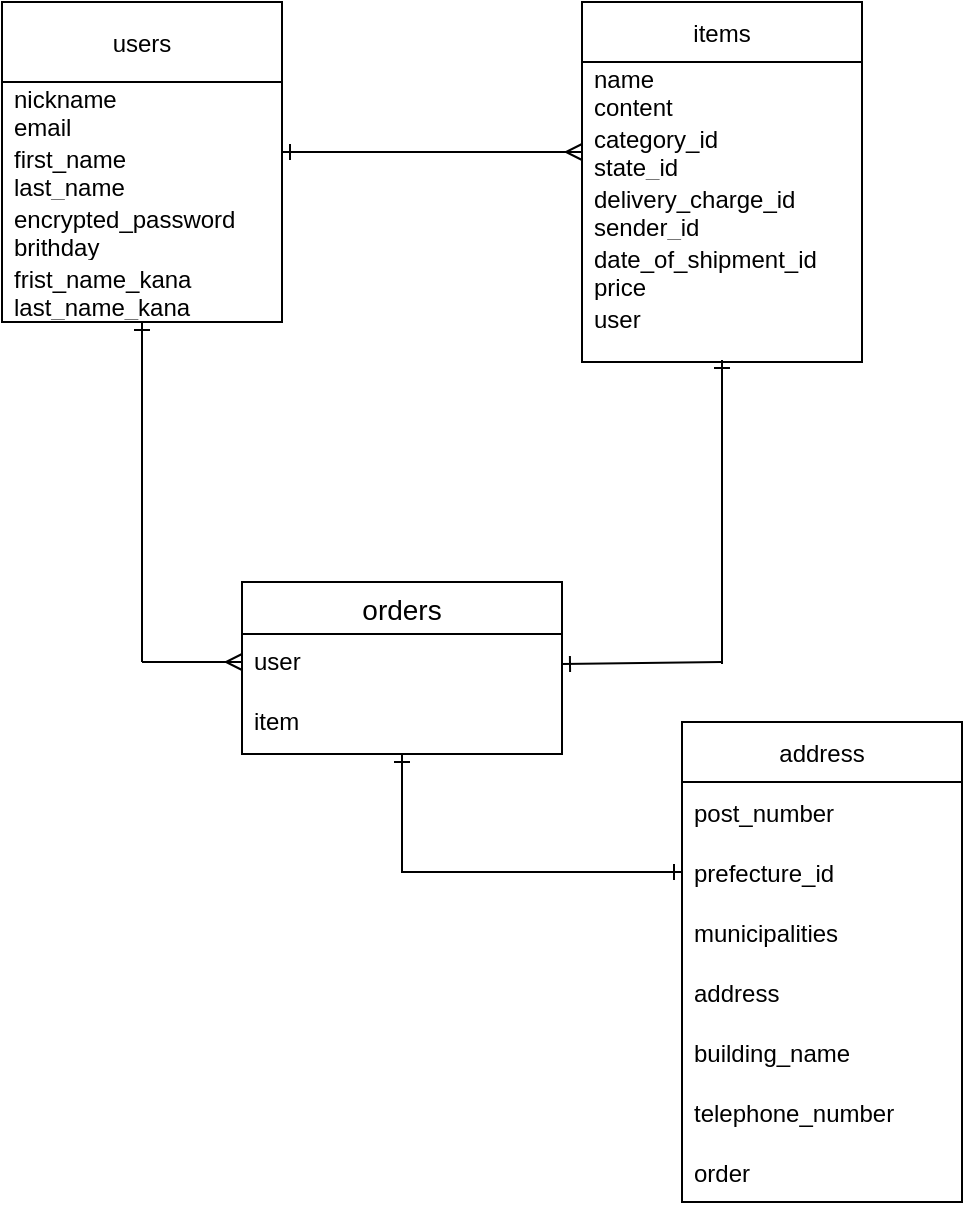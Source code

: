 <mxfile>
    <diagram id="QaY8-sSyxQ-kVh18Jyhl" name="ページ1">
        <mxGraphModel dx="605" dy="725" grid="1" gridSize="10" guides="1" tooltips="1" connect="1" arrows="1" fold="1" page="1" pageScale="1" pageWidth="827" pageHeight="1169" math="0" shadow="0">
            <root>
                <mxCell id="0"/>
                <mxCell id="1" parent="0"/>
                <mxCell id="45" style="edgeStyle=none;html=1;entryX=0;entryY=0.5;entryDx=0;entryDy=0;startArrow=ERone;startFill=0;endArrow=ERmany;endFill=0;" parent="1" target="23" edge="1">
                    <mxGeometry relative="1" as="geometry">
                        <mxPoint x="220" y="285" as="sourcePoint"/>
                        <mxPoint x="371" y="228" as="targetPoint"/>
                    </mxGeometry>
                </mxCell>
                <mxCell id="2" value="users" style="swimlane;fontStyle=0;childLayout=stackLayout;horizontal=1;startSize=40;horizontalStack=0;resizeParent=1;resizeParentMax=0;resizeLast=0;collapsible=1;marginBottom=0;" parent="1" vertex="1">
                    <mxGeometry x="80" y="210" width="140" height="160" as="geometry">
                        <mxRectangle x="80" y="210" width="60" height="30" as="alternateBounds"/>
                    </mxGeometry>
                </mxCell>
                <mxCell id="3" value="nickname&#10;email" style="text;strokeColor=none;fillColor=none;align=left;verticalAlign=middle;spacingLeft=4;spacingRight=4;overflow=hidden;points=[[0,0.5],[1,0.5]];portConstraint=eastwest;rotatable=0;" parent="2" vertex="1">
                    <mxGeometry y="40" width="140" height="30" as="geometry"/>
                </mxCell>
                <mxCell id="5" value="first_name&#10;last_name" style="text;strokeColor=none;fillColor=none;align=left;verticalAlign=middle;spacingLeft=4;spacingRight=4;overflow=hidden;points=[[0,0.5],[1,0.5]];portConstraint=eastwest;rotatable=0;" parent="2" vertex="1">
                    <mxGeometry y="70" width="140" height="30" as="geometry"/>
                </mxCell>
                <mxCell id="4" value="encrypted_password&#10;brithday" style="text;strokeColor=none;fillColor=none;align=left;verticalAlign=middle;spacingLeft=4;spacingRight=4;overflow=hidden;points=[[0,0.5],[1,0.5]];portConstraint=eastwest;rotatable=0;" parent="2" vertex="1">
                    <mxGeometry y="100" width="140" height="30" as="geometry"/>
                </mxCell>
                <mxCell id="18" value="frist_name_kana&#10;last_name_kana&#10;" style="text;strokeColor=none;fillColor=none;align=left;verticalAlign=middle;spacingLeft=4;spacingRight=4;overflow=hidden;points=[[0,0.5],[1,0.5]];portConstraint=eastwest;rotatable=0;" parent="2" vertex="1">
                    <mxGeometry y="130" width="140" height="30" as="geometry"/>
                </mxCell>
                <mxCell id="49" value="" style="endArrow=none;html=1;shape=link;startArrow=none;" parent="2" source="18" edge="1">
                    <mxGeometry width="50" height="50" relative="1" as="geometry">
                        <mxPoint x="70" y="330" as="sourcePoint"/>
                        <mxPoint x="70" y="160" as="targetPoint"/>
                    </mxGeometry>
                </mxCell>
                <mxCell id="20" value="items" style="swimlane;fontStyle=0;childLayout=stackLayout;horizontal=1;startSize=30;horizontalStack=0;resizeParent=1;resizeParentMax=0;resizeLast=0;collapsible=1;marginBottom=0;" parent="1" vertex="1">
                    <mxGeometry x="370" y="210" width="140" height="180" as="geometry"/>
                </mxCell>
                <mxCell id="21" value="name&#10;content" style="text;strokeColor=none;fillColor=none;align=left;verticalAlign=middle;spacingLeft=4;spacingRight=4;overflow=hidden;points=[[0,0.5],[1,0.5]];portConstraint=eastwest;rotatable=0;" parent="20" vertex="1">
                    <mxGeometry y="30" width="140" height="30" as="geometry"/>
                </mxCell>
                <mxCell id="23" value="category_id&#10;state_id" style="text;strokeColor=none;fillColor=none;align=left;verticalAlign=middle;spacingLeft=4;spacingRight=4;overflow=hidden;points=[[0,0.5],[1,0.5]];portConstraint=eastwest;rotatable=0;" parent="20" vertex="1">
                    <mxGeometry y="60" width="140" height="30" as="geometry"/>
                </mxCell>
                <mxCell id="fr6I_p9ulxDxHCGiPsa4-62" value="delivery_charge_id&#10;sender_id" style="text;strokeColor=none;fillColor=none;align=left;verticalAlign=middle;spacingLeft=4;spacingRight=4;overflow=hidden;points=[[0,0.5],[1,0.5]];portConstraint=eastwest;rotatable=0;" parent="20" vertex="1">
                    <mxGeometry y="90" width="140" height="30" as="geometry"/>
                </mxCell>
                <mxCell id="51" value="date_of_shipment_id&#10;price" style="text;strokeColor=none;fillColor=none;align=left;verticalAlign=middle;spacingLeft=4;spacingRight=4;overflow=hidden;points=[[0,0.5],[1,0.5]];portConstraint=eastwest;rotatable=0;" parent="20" vertex="1">
                    <mxGeometry y="120" width="140" height="30" as="geometry"/>
                </mxCell>
                <mxCell id="52" value="user&#10;" style="text;strokeColor=none;fillColor=none;align=left;verticalAlign=middle;spacingLeft=4;spacingRight=4;overflow=hidden;points=[[0,0.5],[1,0.5]];portConstraint=eastwest;rotatable=0;" parent="20" vertex="1">
                    <mxGeometry y="150" width="140" height="30" as="geometry"/>
                </mxCell>
                <mxCell id="40" value="orders" style="swimlane;fontStyle=0;childLayout=stackLayout;horizontal=1;startSize=26;horizontalStack=0;resizeParent=1;resizeParentMax=0;resizeLast=0;collapsible=1;marginBottom=0;align=center;fontSize=14;" parent="1" vertex="1">
                    <mxGeometry x="200" y="500" width="160" height="86" as="geometry"/>
                </mxCell>
                <mxCell id="fr6I_p9ulxDxHCGiPsa4-55" value="user    " style="text;strokeColor=none;fillColor=none;spacingLeft=4;spacingRight=4;overflow=hidden;rotatable=0;points=[[0,0.5],[1,0.5]];portConstraint=eastwest;fontSize=12;" parent="40" vertex="1">
                    <mxGeometry y="26" width="160" height="30" as="geometry"/>
                </mxCell>
                <mxCell id="fr6I_p9ulxDxHCGiPsa4-57" value="item" style="text;strokeColor=none;fillColor=none;spacingLeft=4;spacingRight=4;overflow=hidden;rotatable=0;points=[[0,0.5],[1,0.5]];portConstraint=eastwest;fontSize=12;" parent="40" vertex="1">
                    <mxGeometry y="56" width="160" height="30" as="geometry"/>
                </mxCell>
                <mxCell id="48" style="edgeStyle=none;html=1;endArrow=ERone;endFill=0;entryX=0.5;entryY=0.967;entryDx=0;entryDy=0;entryPerimeter=0;" parent="1" target="52" edge="1">
                    <mxGeometry relative="1" as="geometry">
                        <mxPoint x="440" y="541" as="sourcePoint"/>
                        <mxPoint x="440" y="400" as="targetPoint"/>
                    </mxGeometry>
                </mxCell>
                <mxCell id="50" value="" style="endArrow=none;html=1;exitX=1;exitY=0.5;exitDx=0;exitDy=0;startArrow=ERone;startFill=0;" parent="1" edge="1">
                    <mxGeometry width="50" height="50" relative="1" as="geometry">
                        <mxPoint x="360" y="541" as="sourcePoint"/>
                        <mxPoint x="440" y="540" as="targetPoint"/>
                    </mxGeometry>
                </mxCell>
                <mxCell id="53" value="" style="endArrow=ERone;html=1;endFill=0;" parent="1" target="18" edge="1">
                    <mxGeometry width="50" height="50" relative="1" as="geometry">
                        <mxPoint x="150" y="540" as="sourcePoint"/>
                        <mxPoint x="140.06" y="402.01" as="targetPoint"/>
                    </mxGeometry>
                </mxCell>
                <mxCell id="54" value="" style="endArrow=none;html=1;endFill=0;startArrow=ERmany;startFill=0;" parent="1" edge="1">
                    <mxGeometry width="50" height="50" relative="1" as="geometry">
                        <mxPoint x="200" y="540" as="sourcePoint"/>
                        <mxPoint x="150" y="540" as="targetPoint"/>
                    </mxGeometry>
                </mxCell>
                <mxCell id="55" value="address" style="swimlane;fontStyle=0;childLayout=stackLayout;horizontal=1;startSize=30;horizontalStack=0;resizeParent=1;resizeParentMax=0;resizeLast=0;collapsible=1;marginBottom=0;" vertex="1" parent="1">
                    <mxGeometry x="420" y="570" width="140" height="240" as="geometry"/>
                </mxCell>
                <mxCell id="56" value="post_number" style="text;strokeColor=none;fillColor=none;align=left;verticalAlign=middle;spacingLeft=4;spacingRight=4;overflow=hidden;points=[[0,0.5],[1,0.5]];portConstraint=eastwest;rotatable=0;" vertex="1" parent="55">
                    <mxGeometry y="30" width="140" height="30" as="geometry"/>
                </mxCell>
                <mxCell id="57" value="prefecture_id" style="text;strokeColor=none;fillColor=none;align=left;verticalAlign=middle;spacingLeft=4;spacingRight=4;overflow=hidden;points=[[0,0.5],[1,0.5]];portConstraint=eastwest;rotatable=0;" vertex="1" parent="55">
                    <mxGeometry y="60" width="140" height="30" as="geometry"/>
                </mxCell>
                <mxCell id="58" value="municipalities" style="text;strokeColor=none;fillColor=none;align=left;verticalAlign=middle;spacingLeft=4;spacingRight=4;overflow=hidden;points=[[0,0.5],[1,0.5]];portConstraint=eastwest;rotatable=0;" vertex="1" parent="55">
                    <mxGeometry y="90" width="140" height="30" as="geometry"/>
                </mxCell>
                <mxCell id="59" value="address" style="text;strokeColor=none;fillColor=none;align=left;verticalAlign=middle;spacingLeft=4;spacingRight=4;overflow=hidden;points=[[0,0.5],[1,0.5]];portConstraint=eastwest;rotatable=0;" vertex="1" parent="55">
                    <mxGeometry y="120" width="140" height="30" as="geometry"/>
                </mxCell>
                <mxCell id="61" value="building_name" style="text;strokeColor=none;fillColor=none;align=left;verticalAlign=middle;spacingLeft=4;spacingRight=4;overflow=hidden;points=[[0,0.5],[1,0.5]];portConstraint=eastwest;rotatable=0;" vertex="1" parent="55">
                    <mxGeometry y="150" width="140" height="30" as="geometry"/>
                </mxCell>
                <mxCell id="63" value="telephone_number" style="text;strokeColor=none;fillColor=none;align=left;verticalAlign=middle;spacingLeft=4;spacingRight=4;overflow=hidden;points=[[0,0.5],[1,0.5]];portConstraint=eastwest;rotatable=0;" vertex="1" parent="55">
                    <mxGeometry y="180" width="140" height="30" as="geometry"/>
                </mxCell>
                <mxCell id="66" value="order" style="text;strokeColor=none;fillColor=none;align=left;verticalAlign=middle;spacingLeft=4;spacingRight=4;overflow=hidden;points=[[0,0.5],[1,0.5]];portConstraint=eastwest;rotatable=0;" vertex="1" parent="55">
                    <mxGeometry y="210" width="140" height="30" as="geometry"/>
                </mxCell>
                <mxCell id="64" value="" style="endArrow=ERone;html=1;endFill=0;startArrow=ERone;startFill=0;rounded=0;" edge="1" parent="1" source="fr6I_p9ulxDxHCGiPsa4-57" target="57">
                    <mxGeometry width="50" height="50" relative="1" as="geometry">
                        <mxPoint x="300" y="560" as="sourcePoint"/>
                        <mxPoint x="280" y="670" as="targetPoint"/>
                        <Array as="points">
                            <mxPoint x="280" y="645"/>
                        </Array>
                    </mxGeometry>
                </mxCell>
            </root>
        </mxGraphModel>
    </diagram>
    <diagram id="C8_Jze-sor8nGc5K_N9t" name="ページ2">
        <mxGraphModel dx="647" dy="580" grid="1" gridSize="10" guides="1" tooltips="1" connect="1" arrows="1" fold="1" page="1" pageScale="1" pageWidth="827" pageHeight="1169" math="0" shadow="0">
            <root>
                <mxCell id="ultjGb4eCnMwkPKlPmbP-0"/>
                <mxCell id="ultjGb4eCnMwkPKlPmbP-1" parent="ultjGb4eCnMwkPKlPmbP-0"/>
            </root>
        </mxGraphModel>
    </diagram>
</mxfile>